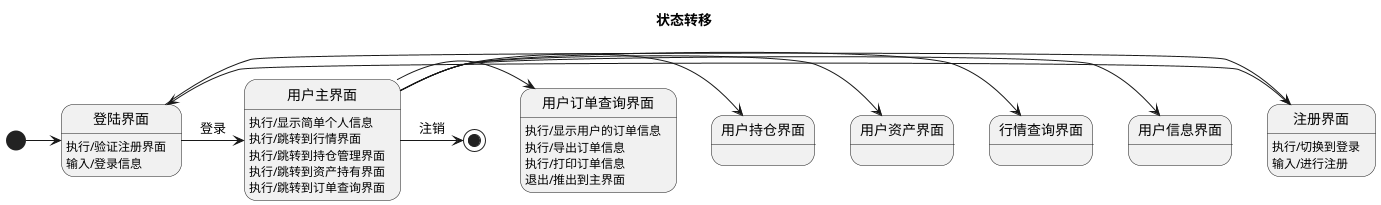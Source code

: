 @startuml

title  状态转移
[*]->登陆界面
注册界面->登陆界面
登陆界面->注册界面
登陆界面->用户主界面 :登录
用户主界面->用户信息界面
用户主界面->行情查询界面
用户主界面->用户资产界面
用户主界面->用户持仓界面
用户主界面->用户订单查询界面

登陆界面 :执行/验证注册界面
登陆界面 :输入/登录信息
注册界面 :执行/切换到登录
注册界面 :输入/进行注册
用户主界面 :执行/显示简单个人信息
用户主界面 :执行/跳转到行情界面
用户主界面 :执行/跳转到持仓管理界面
用户主界面 :执行/跳转到资产持有界面
用户主界面 :执行/跳转到订单查询界面
用户订单查询界面 :执行/显示用户的订单信息
用户订单查询界面 :执行/导出订单信息
用户订单查询界面 :执行/打印订单信息
用户订单查询界面 :退出/推出到主界面
用户主界面->[*] :注销
@endeml
